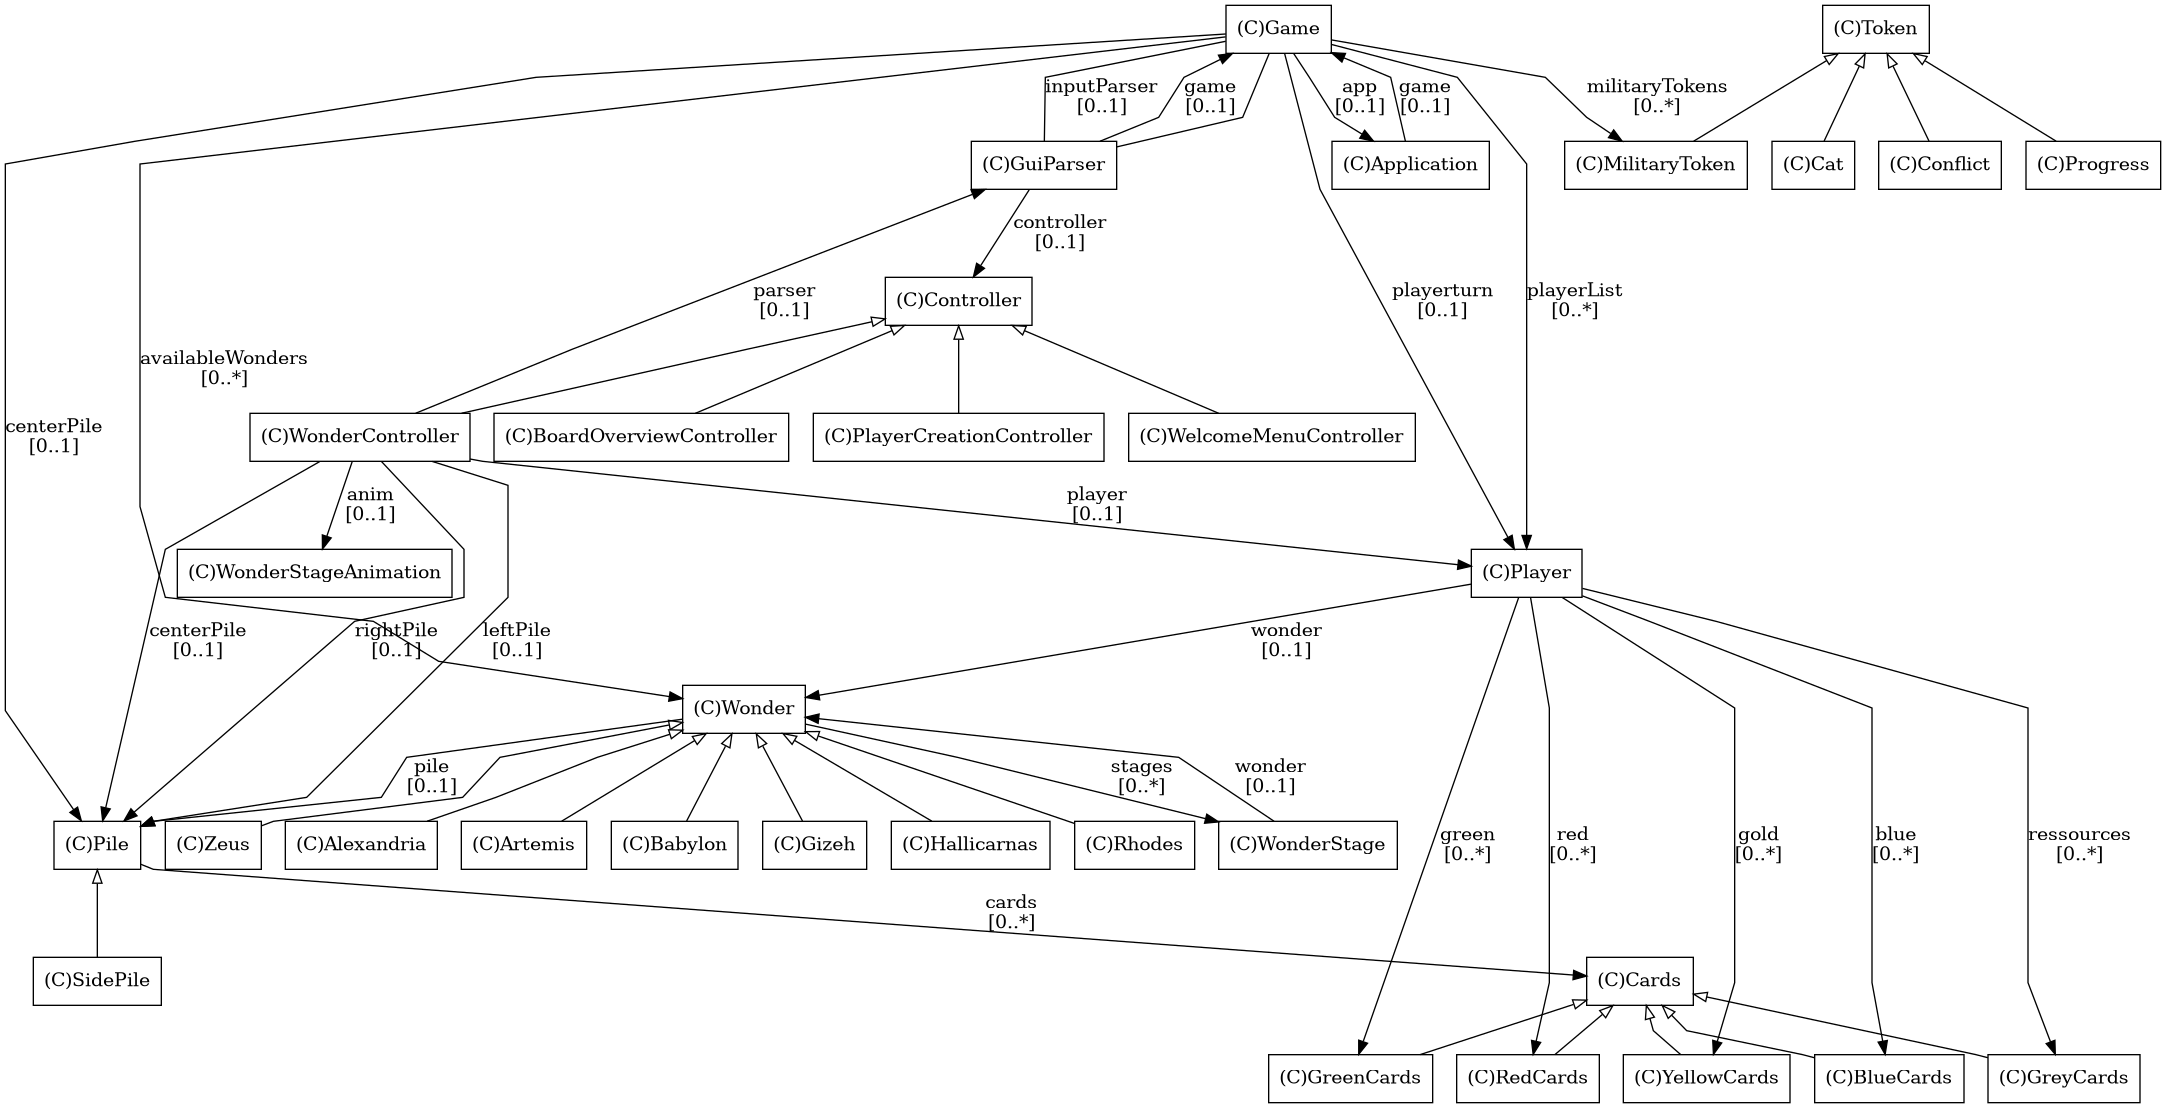 @startuml

/' diagram meta data start
config=StructureConfiguration;
{
  "projectClassification": {
    "searchMode": "OpenProject", // OpenProject, AllProjects
    "includedProjects": "",
    "pathEndKeywords": "*.impl",
    "isClientPath": "",
    "isClientName": "",
    "isTestPath": "",
    "isTestName": "",
    "isMappingPath": "",
    "isMappingName": "",
    "isDataAccessPath": "",
    "isDataAccessName": "",
    "isDataStructurePath": "",
    "isDataStructureName": "",
    "isInterfaceStructuresPath": "",
    "isInterfaceStructuresName": "",
    "isEntryPointPath": "",
    "isEntryPointName": "",
    "treatFinalFieldsAsMandatory": false
  },
  "graphRestriction": {
    "classPackageExcludeFilter": "",
    "classPackageIncludeFilter": "",
    "classNameExcludeFilter": "",
    "classNameIncludeFilter": "",
    "methodNameExcludeFilter": "",
    "methodNameIncludeFilter": "",
    "removeByInheritance": "", // inheritance/annotation based filtering is done in a second step
    "removeByAnnotation": "",
    "removeByClassPackage": "", // cleanup the graph after inheritance/annotation based filtering is done
    "removeByClassName": "",
    "cutMappings": true,
    "cutEnum": true,
    "cutTests": true,
    "cutClient": true,
    "cutDataAccess": true,
    "cutInterfaceStructures": true,
    "cutDataStructures": true,
    "cutGetterAndSetter": true,
    "cutConstructors": true
  },
  "graphTraversal": {
    "forwardDepth": 6,
    "backwardDepth": 6,
    "classPackageExcludeFilter": "",
    "classPackageIncludeFilter": "",
    "classNameExcludeFilter": "",
    "classNameIncludeFilter": "",
    "methodNameExcludeFilter": "",
    "methodNameIncludeFilter": "",
    "hideMappings": false,
    "hideDataStructures": true,
    "hidePrivateMethods": true,
    "hideInterfaceCalls": true, // indirection: implementation -> interface (is hidden) -> implementation
    "onlyShowApplicationEntryPoints": false, // root node is included
    "useMethodCallsForStructureDiagram": "No" // ForwardOnly, BothDirections, No
  },
  "details": {
    "aggregation": "None", // ByClass, GroupByClass, None
    "showClassGenericTypes": false,
    "showMethods": false,
    "showMethodParameterNames": false,
    "showMethodParameterTypes": false,
    "showMethodReturnType": false,
    "showPackageLevels": 2,
    "showDetailedClassStructure": false
  },
  "rootClass": "com.isep.architects.wondersarchitects.Game",
  "extensionCallbackMethod": "" // qualified.class.name#methodName - signature: public static String method(String)
}
diagram meta data end '/



digraph g {
    rankdir="TB"
    splines=polyline
    

'nodes 
Alexandria1300909916[
	label="(C)Alexandria"
	style=filled
	shape=rect
	fillcolor="#FFFFFF"
];

Application644153038[
	label="(C)Application"
	style=filled
	shape=rect
	fillcolor="#FFFFFF"
];

Artemis1300909916[
	label="(C)Artemis"
	style=filled
	shape=rect
	fillcolor="#FFFFFF"
];

Babylon1300909916[
	label="(C)Babylon"
	style=filled
	shape=rect
	fillcolor="#FFFFFF"
];

BlueCards2001885273[
	label="(C)BlueCards"
	style=filled
	shape=rect
	fillcolor="#FFFFFF"
];

BoardOverviewController1567788443[
	label="(C)BoardOverviewController"
	style=filled
	shape=rect
	fillcolor="#FFFFFF"
];

Cards2001885273[
	label="(C)Cards"
	style=filled
	shape=rect
	fillcolor="#FFFFFF"
];

Cat1429484074[
	label="(C)Cat"
	style=filled
	shape=rect
	fillcolor="#FFFFFF"
];

Conflict1429484074[
	label="(C)Conflict"
	style=filled
	shape=rect
	fillcolor="#FFFFFF"
];

Controller1567788443[
	label="(C)Controller"
	style=filled
	shape=rect
	fillcolor="#FFFFFF"
];

Game644153038[
	label="(C)Game"
	style=filled
	shape=rect
	fillcolor="#FFFFFF"
];

Gizeh1300909916[
	label="(C)Gizeh"
	style=filled
	shape=rect
	fillcolor="#FFFFFF"
];

GreenCards2001885273[
	label="(C)GreenCards"
	style=filled
	shape=rect
	fillcolor="#FFFFFF"
];

GreyCards2001885273[
	label="(C)GreyCards"
	style=filled
	shape=rect
	fillcolor="#FFFFFF"
];

GuiParser644153038[
	label="(C)GuiParser"
	style=filled
	shape=rect
	fillcolor="#FFFFFF"
];

Hallicarnas1300909916[
	label="(C)Hallicarnas"
	style=filled
	shape=rect
	fillcolor="#FFFFFF"
];

MilitaryToken1429484074[
	label="(C)MilitaryToken"
	style=filled
	shape=rect
	fillcolor="#FFFFFF"
];

Pile64182162[
	label="(C)Pile"
	style=filled
	shape=rect
	fillcolor="#FFFFFF"
];

Player644153038[
	label="(C)Player"
	style=filled
	shape=rect
	fillcolor="#FFFFFF"
];

PlayerCreationController1567788443[
	label="(C)PlayerCreationController"
	style=filled
	shape=rect
	fillcolor="#FFFFFF"
];

Progress1429484074[
	label="(C)Progress"
	style=filled
	shape=rect
	fillcolor="#FFFFFF"
];

RedCards2001885273[
	label="(C)RedCards"
	style=filled
	shape=rect
	fillcolor="#FFFFFF"
];

Rhodes1300909916[
	label="(C)Rhodes"
	style=filled
	shape=rect
	fillcolor="#FFFFFF"
];

SidePile64182162[
	label="(C)SidePile"
	style=filled
	shape=rect
	fillcolor="#FFFFFF"
];

Token1429484074[
	label="(C)Token"
	style=filled
	shape=rect
	fillcolor="#FFFFFF"
];

WelcomeMenuController1567788443[
	label="(C)WelcomeMenuController"
	style=filled
	shape=rect
	fillcolor="#FFFFFF"
];

Wonder1300909916[
	label="(C)Wonder"
	style=filled
	shape=rect
	fillcolor="#FFFFFF"
];

WonderController1567788443[
	label="(C)WonderController"
	style=filled
	shape=rect
	fillcolor="#FFFFFF"
];

WonderStage1300909916[
	label="(C)WonderStage"
	style=filled
	shape=rect
	fillcolor="#FFFFFF"
];

WonderStageAnimation1820866984[
	label="(C)WonderStageAnimation"
	style=filled
	shape=rect
	fillcolor="#FFFFFF"
];

YellowCards2001885273[
	label="(C)YellowCards"
	style=filled
	shape=rect
	fillcolor="#FFFFFF"
];

Zeus1300909916[
	label="(C)Zeus"
	style=filled
	shape=rect
	fillcolor="#FFFFFF"
];

'edges    
Application644153038 -> Game644153038[label="game
[0..1]"];
Cards2001885273 -> BlueCards2001885273[arrowhead=none, arrowtail=empty, dir=both];
Cards2001885273 -> GreenCards2001885273[arrowhead=none, arrowtail=empty, dir=both];
Cards2001885273 -> GreyCards2001885273[arrowhead=none, arrowtail=empty, dir=both];
Cards2001885273 -> RedCards2001885273[arrowhead=none, arrowtail=empty, dir=both];
Cards2001885273 -> YellowCards2001885273[arrowhead=none, arrowtail=empty, dir=both];
Controller1567788443 -> BoardOverviewController1567788443[arrowhead=none, arrowtail=empty, dir=both];
Controller1567788443 -> PlayerCreationController1567788443[arrowhead=none, arrowtail=empty, dir=both];
Controller1567788443 -> WelcomeMenuController1567788443[arrowhead=none, arrowtail=empty, dir=both];
Controller1567788443 -> WonderController1567788443[arrowhead=none, arrowtail=empty, dir=both];
Game644153038 -> Application644153038[label="app
[0..1]"];
Game644153038 -> GuiParser644153038[arrowhead=none];
Game644153038 -> GuiParser644153038[label="inputParser
[0..1]", arrowhead=none];
Game644153038 -> MilitaryToken1429484074[label="militaryTokens
[0..*]"];
Game644153038 -> Pile64182162[label="centerPile
[0..1]"];
Game644153038 -> Player644153038[label="playerList
[0..*]"];
Game644153038 -> Player644153038[label="playerturn
[0..1]"];
Game644153038 -> Wonder1300909916[label="availableWonders
[0..*]"];
GuiParser644153038 -> Controller1567788443[label="controller
[0..1]"];
GuiParser644153038 -> Game644153038[label="game
[0..1]"];
Pile64182162 -> Cards2001885273[label="cards
[0..*]"];
Pile64182162 -> SidePile64182162[arrowhead=none, arrowtail=empty, dir=both];
Player644153038 -> BlueCards2001885273[label="blue
[0..*]"];
Player644153038 -> GreenCards2001885273[label="green
[0..*]"];
Player644153038 -> GreyCards2001885273[label="ressources
[0..*]"];
Player644153038 -> RedCards2001885273[label="red
[0..*]"];
Player644153038 -> Wonder1300909916[label="wonder
[0..1]"];
Player644153038 -> YellowCards2001885273[label="gold
[0..*]"];
Token1429484074 -> Cat1429484074[arrowhead=none, arrowtail=empty, dir=both];
Token1429484074 -> Conflict1429484074[arrowhead=none, arrowtail=empty, dir=both];
Token1429484074 -> MilitaryToken1429484074[arrowhead=none, arrowtail=empty, dir=both];
Token1429484074 -> Progress1429484074[arrowhead=none, arrowtail=empty, dir=both];
Wonder1300909916 -> Alexandria1300909916[arrowhead=none, arrowtail=empty, dir=both];
Wonder1300909916 -> Artemis1300909916[arrowhead=none, arrowtail=empty, dir=both];
Wonder1300909916 -> Babylon1300909916[arrowhead=none, arrowtail=empty, dir=both];
Wonder1300909916 -> Gizeh1300909916[arrowhead=none, arrowtail=empty, dir=both];
Wonder1300909916 -> Hallicarnas1300909916[arrowhead=none, arrowtail=empty, dir=both];
Wonder1300909916 -> Pile64182162[label="pile
[0..1]"];
Wonder1300909916 -> Rhodes1300909916[arrowhead=none, arrowtail=empty, dir=both];
Wonder1300909916 -> WonderStage1300909916[label="stages
[0..*]"];
Wonder1300909916 -> Zeus1300909916[arrowhead=none, arrowtail=empty, dir=both];
WonderController1567788443 -> GuiParser644153038[label="parser
[0..1]"];
WonderController1567788443 -> Pile64182162[label="centerPile
[0..1]"];
WonderController1567788443 -> Pile64182162[label="leftPile
[0..1]"];
WonderController1567788443 -> Pile64182162[label="rightPile
[0..1]"];
WonderController1567788443 -> Player644153038[label="player
[0..1]"];
WonderController1567788443 -> WonderStageAnimation1820866984[label="anim
[0..1]"];
WonderStage1300909916 -> Wonder1300909916[label="wonder
[0..1]"];
    
}
@enduml